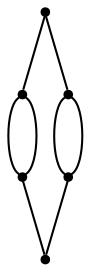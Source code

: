graph {
  node [shape=point,comment="{\"directed\":false,\"doi\":\"10.1007/978-3-031-22203-0_12\",\"figure\":\"3 (1)\"}"]

  v0 [pos="675.9243569669012,963.639337435744"]
  v1 [pos="675.9243569669012,792.6381726549761"]
  v2 [pos="526.2963430373912,963.639337435744"]
  v3 [pos="526.2963430373911,792.6381726549761"]
  v4 [pos="601.1113435711727,771.2620752299181"]
  v5 [pos="601.1113435711727,985.0133046749163"]

  v0 -- v1 [id="-1",pos="675.9243569669012,963.639337435744 718.676996294299,920.8872061732663 718.676996294299,878.1392716949218 711.550833088148,849.6350953889404 704.4288667175651,821.1391854759482 690.176603893681,806.8870973229574 683.0505042759478,799.7652182367759 679.4874226728723,796.2022120954379 677.7058818713346,794.4207090247688 675.9243569669012,792.6381726549761"]
  v0 -- v1 [id="-2",pos="675.9243569669012,963.639337435744 633.1716858452946,920.8872061732663 633.1716858452946,899.5132389340941 633.1716858452946,881.6981446397652 633.1716858452946,863.8871835419311 633.1716858452946,849.6350953889404 640.2978490514455,835.3871404324443 647.4239486691788,821.1391854759482 661.676211493063,806.8870973229574 668.7981778636458,799.7652182367759 672.3612594667213,796.2022120954379 674.1428002682591,794.4207090247688 675.9243569669012,792.6381726549761"]
  v2 -- v3 [id="-3",pos="526.2963430373912,963.639337435744 569.0489982618934,920.8872061732663 569.0489982618934,878.1392716949218 561.9228350557424,849.6350953889404 554.7967354380093,821.1391854759482 540.5486058612754,806.8870973229574 533.4225062435422,799.7652182367759 529.8594246404667,796.2022120954379 528.077883838929,794.4207090247688 526.2963430373911,792.6381726549761"]
  v3 -- v4 [id="-4",pos="526.2963430373911,792.6381726549761 601.1113435711727,771.2620752299181 601.1113435711727,771.2620752299181 601.1113435711727,771.2620752299181"]
  v2 -- v3 [id="-5",pos="526.2963430373912,963.639337435744 483.5478528542483,920.8872061732663 483.5478528542483,899.5132389340941 483.5478528542483,881.6981446397652 483.5478528542483,863.8871835419311 483.5478528542483,849.6350953889404 490.66985101904,835.3871404324443 497.79598243098206,821.1391854759482 512.0482452548663,806.8870973229574 519.1743766668084,799.7652182367759 522.7353598520998,796.2022120954379 524.5158514447455,794.4207090247688 526.2963430373911,792.6381726549761"]
  v1 -- v4 [id="-6",pos="675.9243569669012,792.6381726549761 601.1113435711727,771.2620752299181 601.1113435711727,771.2620752299181 601.1113435711727,771.2620752299181"]
  v5 -- v2 [id="-8",pos="601.1113435711727,985.0133046749163 526.2963430373912,963.639337435744 526.2963430373912,963.639337435744 526.2963430373912,963.639337435744"]
  v5 -- v0 [id="-10",pos="601.1113435711727,985.0133046749163 675.9243569669012,963.639337435744 675.9243569669012,963.639337435744 675.9243569669012,963.639337435744"]
}